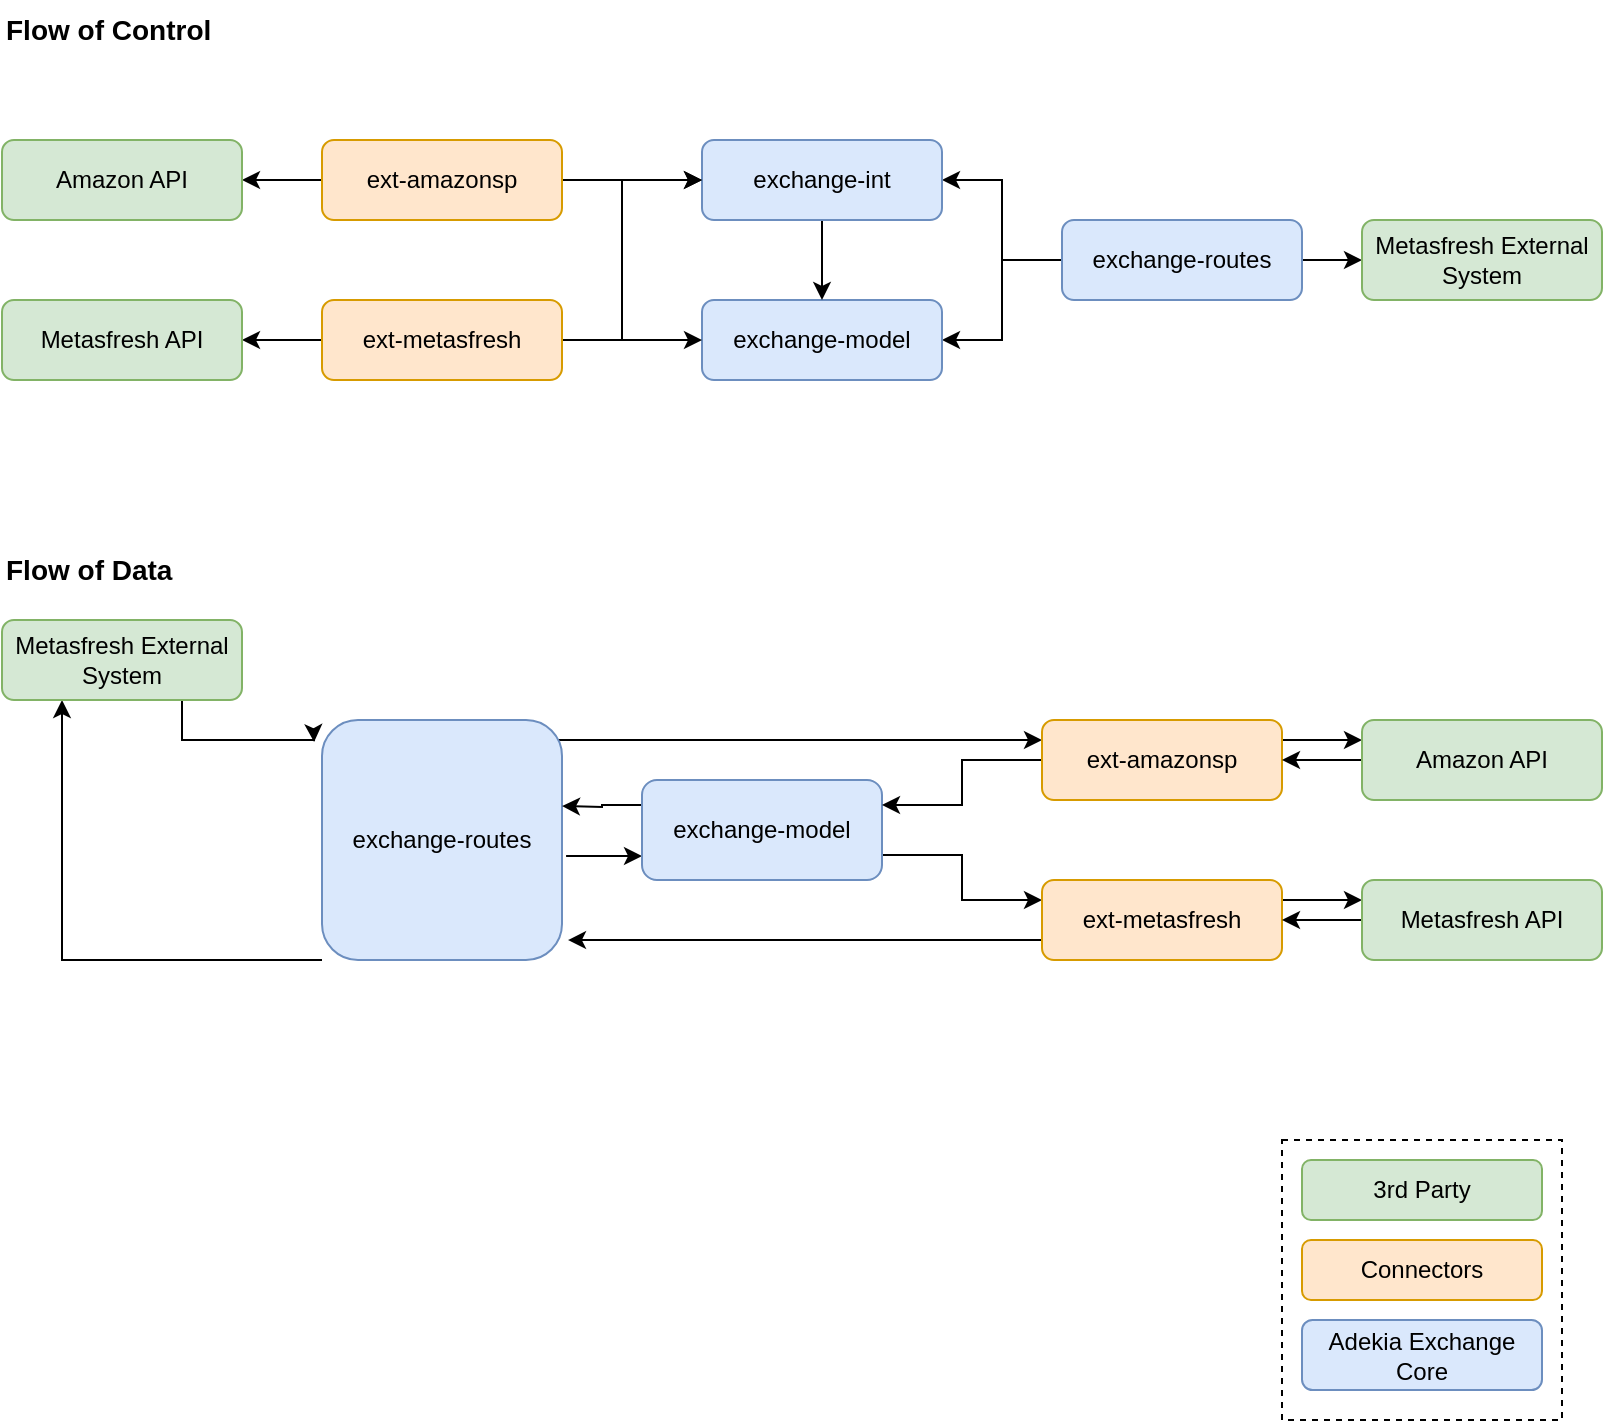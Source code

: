 <mxfile version="19.0.3" type="device"><diagram id="R2lEEEUBdFMjLlhIrx00" name="Page-1"><mxGraphModel dx="1422" dy="878" grid="1" gridSize="10" guides="1" tooltips="1" connect="1" arrows="1" fold="1" page="1" pageScale="1" pageWidth="850" pageHeight="1100" math="0" shadow="0" extFonts="Permanent Marker^https://fonts.googleapis.com/css?family=Permanent+Marker"><root><mxCell id="0"/><mxCell id="1" parent="0"/><mxCell id="DnAS9UWiwWa8yRnJ9P53-20" style="edgeStyle=orthogonalEdgeStyle;rounded=0;orthogonalLoop=1;jettySize=auto;html=1;entryX=1;entryY=0.5;entryDx=0;entryDy=0;" parent="1" source="DnAS9UWiwWa8yRnJ9P53-1" target="DnAS9UWiwWa8yRnJ9P53-3" edge="1"><mxGeometry relative="1" as="geometry"/></mxCell><mxCell id="DnAS9UWiwWa8yRnJ9P53-21" style="edgeStyle=orthogonalEdgeStyle;rounded=0;orthogonalLoop=1;jettySize=auto;html=1;entryX=1;entryY=0.5;entryDx=0;entryDy=0;" parent="1" source="DnAS9UWiwWa8yRnJ9P53-1" target="DnAS9UWiwWa8yRnJ9P53-2" edge="1"><mxGeometry relative="1" as="geometry"/></mxCell><mxCell id="DnAS9UWiwWa8yRnJ9P53-23" style="edgeStyle=orthogonalEdgeStyle;rounded=0;orthogonalLoop=1;jettySize=auto;html=1;entryX=0;entryY=0.5;entryDx=0;entryDy=0;" parent="1" source="DnAS9UWiwWa8yRnJ9P53-1" target="DnAS9UWiwWa8yRnJ9P53-22" edge="1"><mxGeometry relative="1" as="geometry"/></mxCell><mxCell id="DnAS9UWiwWa8yRnJ9P53-1" value="exchange-routes" style="rounded=1;whiteSpace=wrap;html=1;fillColor=#dae8fc;strokeColor=#6c8ebf;" parent="1" vertex="1"><mxGeometry x="570" y="240" width="120" height="40" as="geometry"/></mxCell><mxCell id="DnAS9UWiwWa8yRnJ9P53-2" value="exchange-model" style="rounded=1;whiteSpace=wrap;html=1;fillColor=#dae8fc;strokeColor=#6c8ebf;" parent="1" vertex="1"><mxGeometry x="390" y="280" width="120" height="40" as="geometry"/></mxCell><mxCell id="DnAS9UWiwWa8yRnJ9P53-50" style="edgeStyle=orthogonalEdgeStyle;rounded=0;orthogonalLoop=1;jettySize=auto;html=1;entryX=0.5;entryY=0;entryDx=0;entryDy=0;fontSize=14;" parent="1" source="DnAS9UWiwWa8yRnJ9P53-3" target="DnAS9UWiwWa8yRnJ9P53-2" edge="1"><mxGeometry relative="1" as="geometry"/></mxCell><mxCell id="DnAS9UWiwWa8yRnJ9P53-3" value="exchange-int" style="rounded=1;whiteSpace=wrap;html=1;fillColor=#dae8fc;strokeColor=#6c8ebf;" parent="1" vertex="1"><mxGeometry x="390" y="200" width="120" height="40" as="geometry"/></mxCell><mxCell id="DnAS9UWiwWa8yRnJ9P53-7" style="edgeStyle=orthogonalEdgeStyle;rounded=0;orthogonalLoop=1;jettySize=auto;html=1;entryX=1;entryY=0.5;entryDx=0;entryDy=0;exitX=0;exitY=0.5;exitDx=0;exitDy=0;" parent="1" source="DnAS9UWiwWa8yRnJ9P53-4" target="DnAS9UWiwWa8yRnJ9P53-6" edge="1"><mxGeometry relative="1" as="geometry"/></mxCell><mxCell id="DnAS9UWiwWa8yRnJ9P53-18" style="edgeStyle=orthogonalEdgeStyle;rounded=0;orthogonalLoop=1;jettySize=auto;html=1;entryX=0;entryY=0.5;entryDx=0;entryDy=0;" parent="1" source="DnAS9UWiwWa8yRnJ9P53-4" target="DnAS9UWiwWa8yRnJ9P53-2" edge="1"><mxGeometry relative="1" as="geometry"/></mxCell><mxCell id="DnAS9UWiwWa8yRnJ9P53-24" style="edgeStyle=orthogonalEdgeStyle;rounded=0;orthogonalLoop=1;jettySize=auto;html=1;" parent="1" source="DnAS9UWiwWa8yRnJ9P53-4" edge="1"><mxGeometry relative="1" as="geometry"><mxPoint x="390" y="220" as="targetPoint"/><Array as="points"><mxPoint x="350" y="300"/><mxPoint x="350" y="220"/></Array></mxGeometry></mxCell><mxCell id="DnAS9UWiwWa8yRnJ9P53-4" value="ext-metasfresh" style="rounded=1;whiteSpace=wrap;html=1;fillColor=#ffe6cc;strokeColor=#d79b00;" parent="1" vertex="1"><mxGeometry x="200" y="280" width="120" height="40" as="geometry"/></mxCell><mxCell id="DnAS9UWiwWa8yRnJ9P53-16" style="edgeStyle=orthogonalEdgeStyle;rounded=0;orthogonalLoop=1;jettySize=auto;html=1;entryX=1;entryY=0.5;entryDx=0;entryDy=0;" parent="1" source="DnAS9UWiwWa8yRnJ9P53-5" target="DnAS9UWiwWa8yRnJ9P53-15" edge="1"><mxGeometry relative="1" as="geometry"/></mxCell><mxCell id="DnAS9UWiwWa8yRnJ9P53-19" style="edgeStyle=orthogonalEdgeStyle;rounded=0;orthogonalLoop=1;jettySize=auto;html=1;entryX=0;entryY=0.5;entryDx=0;entryDy=0;" parent="1" source="DnAS9UWiwWa8yRnJ9P53-5" target="DnAS9UWiwWa8yRnJ9P53-3" edge="1"><mxGeometry relative="1" as="geometry"/></mxCell><mxCell id="DnAS9UWiwWa8yRnJ9P53-5" value="ext-amazonsp" style="rounded=1;whiteSpace=wrap;html=1;fillColor=#ffe6cc;strokeColor=#d79b00;" parent="1" vertex="1"><mxGeometry x="200" y="200" width="120" height="40" as="geometry"/></mxCell><mxCell id="DnAS9UWiwWa8yRnJ9P53-6" value="Metasfresh API" style="rounded=1;whiteSpace=wrap;html=1;fillColor=#d5e8d4;strokeColor=#82b366;" parent="1" vertex="1"><mxGeometry x="40" y="280" width="120" height="40" as="geometry"/></mxCell><mxCell id="DnAS9UWiwWa8yRnJ9P53-15" value="Amazon API" style="rounded=1;whiteSpace=wrap;html=1;fillColor=#d5e8d4;strokeColor=#82b366;" parent="1" vertex="1"><mxGeometry x="40" y="200" width="120" height="40" as="geometry"/></mxCell><mxCell id="DnAS9UWiwWa8yRnJ9P53-22" value="Metasfresh External System" style="rounded=1;whiteSpace=wrap;html=1;fillColor=#d5e8d4;strokeColor=#82b366;" parent="1" vertex="1"><mxGeometry x="720" y="240" width="120" height="40" as="geometry"/></mxCell><mxCell id="DnAS9UWiwWa8yRnJ9P53-26" value="3rd Party" style="rounded=1;whiteSpace=wrap;html=1;fillColor=#d5e8d4;strokeColor=#82b366;" parent="1" vertex="1"><mxGeometry x="690" y="710" width="120" height="30" as="geometry"/></mxCell><mxCell id="DnAS9UWiwWa8yRnJ9P53-27" value="Connectors" style="rounded=1;whiteSpace=wrap;html=1;fillColor=#ffe6cc;strokeColor=#d79b00;" parent="1" vertex="1"><mxGeometry x="690" y="750" width="120" height="30" as="geometry"/></mxCell><mxCell id="DnAS9UWiwWa8yRnJ9P53-28" value="Adekia Exchange Core" style="rounded=1;whiteSpace=wrap;html=1;fillColor=#dae8fc;strokeColor=#6c8ebf;" parent="1" vertex="1"><mxGeometry x="690" y="790" width="120" height="35" as="geometry"/></mxCell><mxCell id="DnAS9UWiwWa8yRnJ9P53-30" value="" style="rounded=0;whiteSpace=wrap;html=1;dashed=1;fillColor=none;" parent="1" vertex="1"><mxGeometry x="680" y="700" width="140" height="140" as="geometry"/></mxCell><mxCell id="DnAS9UWiwWa8yRnJ9P53-31" value="Flow of Control" style="text;html=1;strokeColor=none;fillColor=none;align=left;verticalAlign=middle;whiteSpace=wrap;rounded=0;dashed=1;fontStyle=1;fontSize=14;" parent="1" vertex="1"><mxGeometry x="40" y="130" width="110" height="30" as="geometry"/></mxCell><mxCell id="DnAS9UWiwWa8yRnJ9P53-51" style="edgeStyle=orthogonalEdgeStyle;rounded=0;orthogonalLoop=1;jettySize=auto;html=1;fontSize=14;exitX=0.983;exitY=0.083;exitDx=0;exitDy=0;entryX=0;entryY=0.25;entryDx=0;entryDy=0;exitPerimeter=0;" parent="1" source="DnAS9UWiwWa8yRnJ9P53-35" target="DnAS9UWiwWa8yRnJ9P53-45" edge="1"><mxGeometry relative="1" as="geometry"/></mxCell><mxCell id="DnAS9UWiwWa8yRnJ9P53-55" style="edgeStyle=orthogonalEdgeStyle;rounded=0;orthogonalLoop=1;jettySize=auto;html=1;entryX=0;entryY=0.75;entryDx=0;entryDy=0;fontSize=14;exitX=1.017;exitY=0.567;exitDx=0;exitDy=0;exitPerimeter=0;" parent="1" source="DnAS9UWiwWa8yRnJ9P53-35" target="DnAS9UWiwWa8yRnJ9P53-36" edge="1"><mxGeometry relative="1" as="geometry"/></mxCell><mxCell id="_gsqwbhjKZSdMTv8ukcn-2" style="edgeStyle=orthogonalEdgeStyle;rounded=0;orthogonalLoop=1;jettySize=auto;html=1;entryX=0.25;entryY=1;entryDx=0;entryDy=0;exitX=0;exitY=1;exitDx=0;exitDy=0;" parent="1" source="DnAS9UWiwWa8yRnJ9P53-35" target="DnAS9UWiwWa8yRnJ9P53-48" edge="1"><mxGeometry relative="1" as="geometry"><Array as="points"><mxPoint x="70" y="610"/></Array></mxGeometry></mxCell><mxCell id="DnAS9UWiwWa8yRnJ9P53-35" value="exchange-routes" style="rounded=1;whiteSpace=wrap;html=1;fillColor=#dae8fc;strokeColor=#6c8ebf;" parent="1" vertex="1"><mxGeometry x="200" y="490" width="120" height="120" as="geometry"/></mxCell><mxCell id="DnAS9UWiwWa8yRnJ9P53-54" style="edgeStyle=orthogonalEdgeStyle;rounded=0;orthogonalLoop=1;jettySize=auto;html=1;fontSize=14;exitX=0;exitY=0.25;exitDx=0;exitDy=0;" parent="1" source="DnAS9UWiwWa8yRnJ9P53-36" edge="1"><mxGeometry relative="1" as="geometry"><mxPoint x="320" y="533" as="targetPoint"/></mxGeometry></mxCell><mxCell id="DnAS9UWiwWa8yRnJ9P53-57" style="edgeStyle=orthogonalEdgeStyle;rounded=0;orthogonalLoop=1;jettySize=auto;html=1;fontSize=14;exitX=1;exitY=0.75;exitDx=0;exitDy=0;entryX=0;entryY=0.25;entryDx=0;entryDy=0;" parent="1" source="DnAS9UWiwWa8yRnJ9P53-36" target="DnAS9UWiwWa8yRnJ9P53-41" edge="1"><mxGeometry relative="1" as="geometry"/></mxCell><mxCell id="DnAS9UWiwWa8yRnJ9P53-36" value="exchange-model" style="rounded=1;whiteSpace=wrap;html=1;fillColor=#dae8fc;strokeColor=#6c8ebf;" parent="1" vertex="1"><mxGeometry x="360" y="520" width="120" height="50" as="geometry"/></mxCell><mxCell id="DnAS9UWiwWa8yRnJ9P53-38" style="edgeStyle=orthogonalEdgeStyle;rounded=0;orthogonalLoop=1;jettySize=auto;html=1;entryX=0;entryY=0.25;entryDx=0;entryDy=0;exitX=1;exitY=0.25;exitDx=0;exitDy=0;" parent="1" source="DnAS9UWiwWa8yRnJ9P53-41" target="DnAS9UWiwWa8yRnJ9P53-46" edge="1"><mxGeometry relative="1" as="geometry"/></mxCell><mxCell id="DnAS9UWiwWa8yRnJ9P53-58" style="edgeStyle=orthogonalEdgeStyle;rounded=0;orthogonalLoop=1;jettySize=auto;html=1;fontSize=14;exitX=0;exitY=0.75;exitDx=0;exitDy=0;entryX=1.025;entryY=0.917;entryDx=0;entryDy=0;entryPerimeter=0;" parent="1" source="DnAS9UWiwWa8yRnJ9P53-41" target="DnAS9UWiwWa8yRnJ9P53-35" edge="1"><mxGeometry relative="1" as="geometry"><mxPoint x="320" y="590" as="targetPoint"/></mxGeometry></mxCell><mxCell id="DnAS9UWiwWa8yRnJ9P53-41" value="ext-metasfresh" style="rounded=1;whiteSpace=wrap;html=1;fillColor=#ffe6cc;strokeColor=#d79b00;" parent="1" vertex="1"><mxGeometry x="560" y="570" width="120" height="40" as="geometry"/></mxCell><mxCell id="DnAS9UWiwWa8yRnJ9P53-42" style="edgeStyle=orthogonalEdgeStyle;rounded=0;orthogonalLoop=1;jettySize=auto;html=1;entryX=0;entryY=0.25;entryDx=0;entryDy=0;exitX=1;exitY=0.25;exitDx=0;exitDy=0;" parent="1" source="DnAS9UWiwWa8yRnJ9P53-45" target="DnAS9UWiwWa8yRnJ9P53-47" edge="1"><mxGeometry relative="1" as="geometry"/></mxCell><mxCell id="DnAS9UWiwWa8yRnJ9P53-53" style="edgeStyle=orthogonalEdgeStyle;rounded=0;orthogonalLoop=1;jettySize=auto;html=1;entryX=1;entryY=0.25;entryDx=0;entryDy=0;fontSize=14;" parent="1" source="DnAS9UWiwWa8yRnJ9P53-45" target="DnAS9UWiwWa8yRnJ9P53-36" edge="1"><mxGeometry relative="1" as="geometry"/></mxCell><mxCell id="DnAS9UWiwWa8yRnJ9P53-45" value="ext-amazonsp" style="rounded=1;whiteSpace=wrap;html=1;fillColor=#ffe6cc;strokeColor=#d79b00;" parent="1" vertex="1"><mxGeometry x="560" y="490" width="120" height="40" as="geometry"/></mxCell><mxCell id="DnAS9UWiwWa8yRnJ9P53-56" style="edgeStyle=orthogonalEdgeStyle;rounded=0;orthogonalLoop=1;jettySize=auto;html=1;entryX=1;entryY=0.5;entryDx=0;entryDy=0;fontSize=14;" parent="1" source="DnAS9UWiwWa8yRnJ9P53-46" target="DnAS9UWiwWa8yRnJ9P53-41" edge="1"><mxGeometry relative="1" as="geometry"/></mxCell><mxCell id="DnAS9UWiwWa8yRnJ9P53-46" value="Metasfresh API" style="rounded=1;whiteSpace=wrap;html=1;fillColor=#d5e8d4;strokeColor=#82b366;" parent="1" vertex="1"><mxGeometry x="720" y="570" width="120" height="40" as="geometry"/></mxCell><mxCell id="DnAS9UWiwWa8yRnJ9P53-52" style="edgeStyle=orthogonalEdgeStyle;rounded=0;orthogonalLoop=1;jettySize=auto;html=1;fontSize=14;" parent="1" source="DnAS9UWiwWa8yRnJ9P53-47" target="DnAS9UWiwWa8yRnJ9P53-45" edge="1"><mxGeometry relative="1" as="geometry"/></mxCell><mxCell id="DnAS9UWiwWa8yRnJ9P53-47" value="Amazon API" style="rounded=1;whiteSpace=wrap;html=1;fillColor=#d5e8d4;strokeColor=#82b366;" parent="1" vertex="1"><mxGeometry x="720" y="490" width="120" height="40" as="geometry"/></mxCell><mxCell id="_gsqwbhjKZSdMTv8ukcn-3" style="edgeStyle=orthogonalEdgeStyle;rounded=0;orthogonalLoop=1;jettySize=auto;html=1;entryX=-0.033;entryY=0.092;entryDx=0;entryDy=0;exitX=0.75;exitY=1;exitDx=0;exitDy=0;entryPerimeter=0;" parent="1" source="DnAS9UWiwWa8yRnJ9P53-48" target="DnAS9UWiwWa8yRnJ9P53-35" edge="1"><mxGeometry relative="1" as="geometry"><Array as="points"><mxPoint x="130" y="500"/></Array></mxGeometry></mxCell><mxCell id="DnAS9UWiwWa8yRnJ9P53-48" value="Metasfresh External System" style="rounded=1;whiteSpace=wrap;html=1;fillColor=#d5e8d4;strokeColor=#82b366;" parent="1" vertex="1"><mxGeometry x="40" y="440" width="120" height="40" as="geometry"/></mxCell><mxCell id="_gsqwbhjKZSdMTv8ukcn-1" value="Flow of Data" style="text;html=1;strokeColor=none;fillColor=none;align=left;verticalAlign=middle;whiteSpace=wrap;rounded=0;dashed=1;fontStyle=1;fontSize=14;" parent="1" vertex="1"><mxGeometry x="40" y="400" width="110" height="30" as="geometry"/></mxCell></root></mxGraphModel></diagram></mxfile>